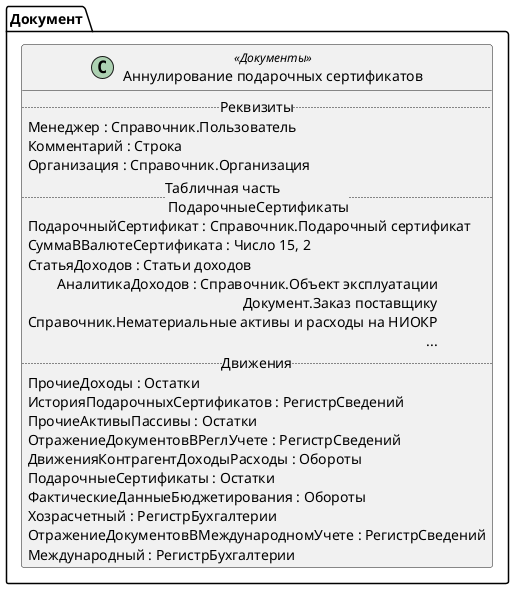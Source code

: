 ﻿@startuml АннулированиеПодарочныхСертификатов
'!include templates.wsd
'..\include templates.wsd
class Документ.АннулированиеПодарочныхСертификатов as "Аннулирование подарочных сертификатов" <<Документы>>
{
..Реквизиты..
Менеджер : Справочник.Пользователь
Комментарий : Строка
Организация : Справочник.Организация
..Табличная часть \n ПодарочныеСертификаты..
ПодарочныйСертификат : Справочник.Подарочный сертификат
СуммаВВалютеСертификата : Число 15, 2
СтатьяДоходов : Статьи доходов
АналитикаДоходов : Справочник.Объект эксплуатации\rДокумент.Заказ поставщику\rСправочник.Нематериальные активы и расходы на НИОКР\r...
..Движения..
ПрочиеДоходы : Остатки
ИсторияПодарочныхСертификатов : РегистрСведений
ПрочиеАктивыПассивы : Остатки
ОтражениеДокументовВРеглУчете : РегистрСведений
ДвиженияКонтрагентДоходыРасходы : Обороты
ПодарочныеСертификаты : Остатки
ФактическиеДанныеБюджетирования : Обороты
Хозрасчетный : РегистрБухгалтерии
ОтражениеДокументовВМеждународномУчете : РегистрСведений
Международный : РегистрБухгалтерии
}
@enduml
